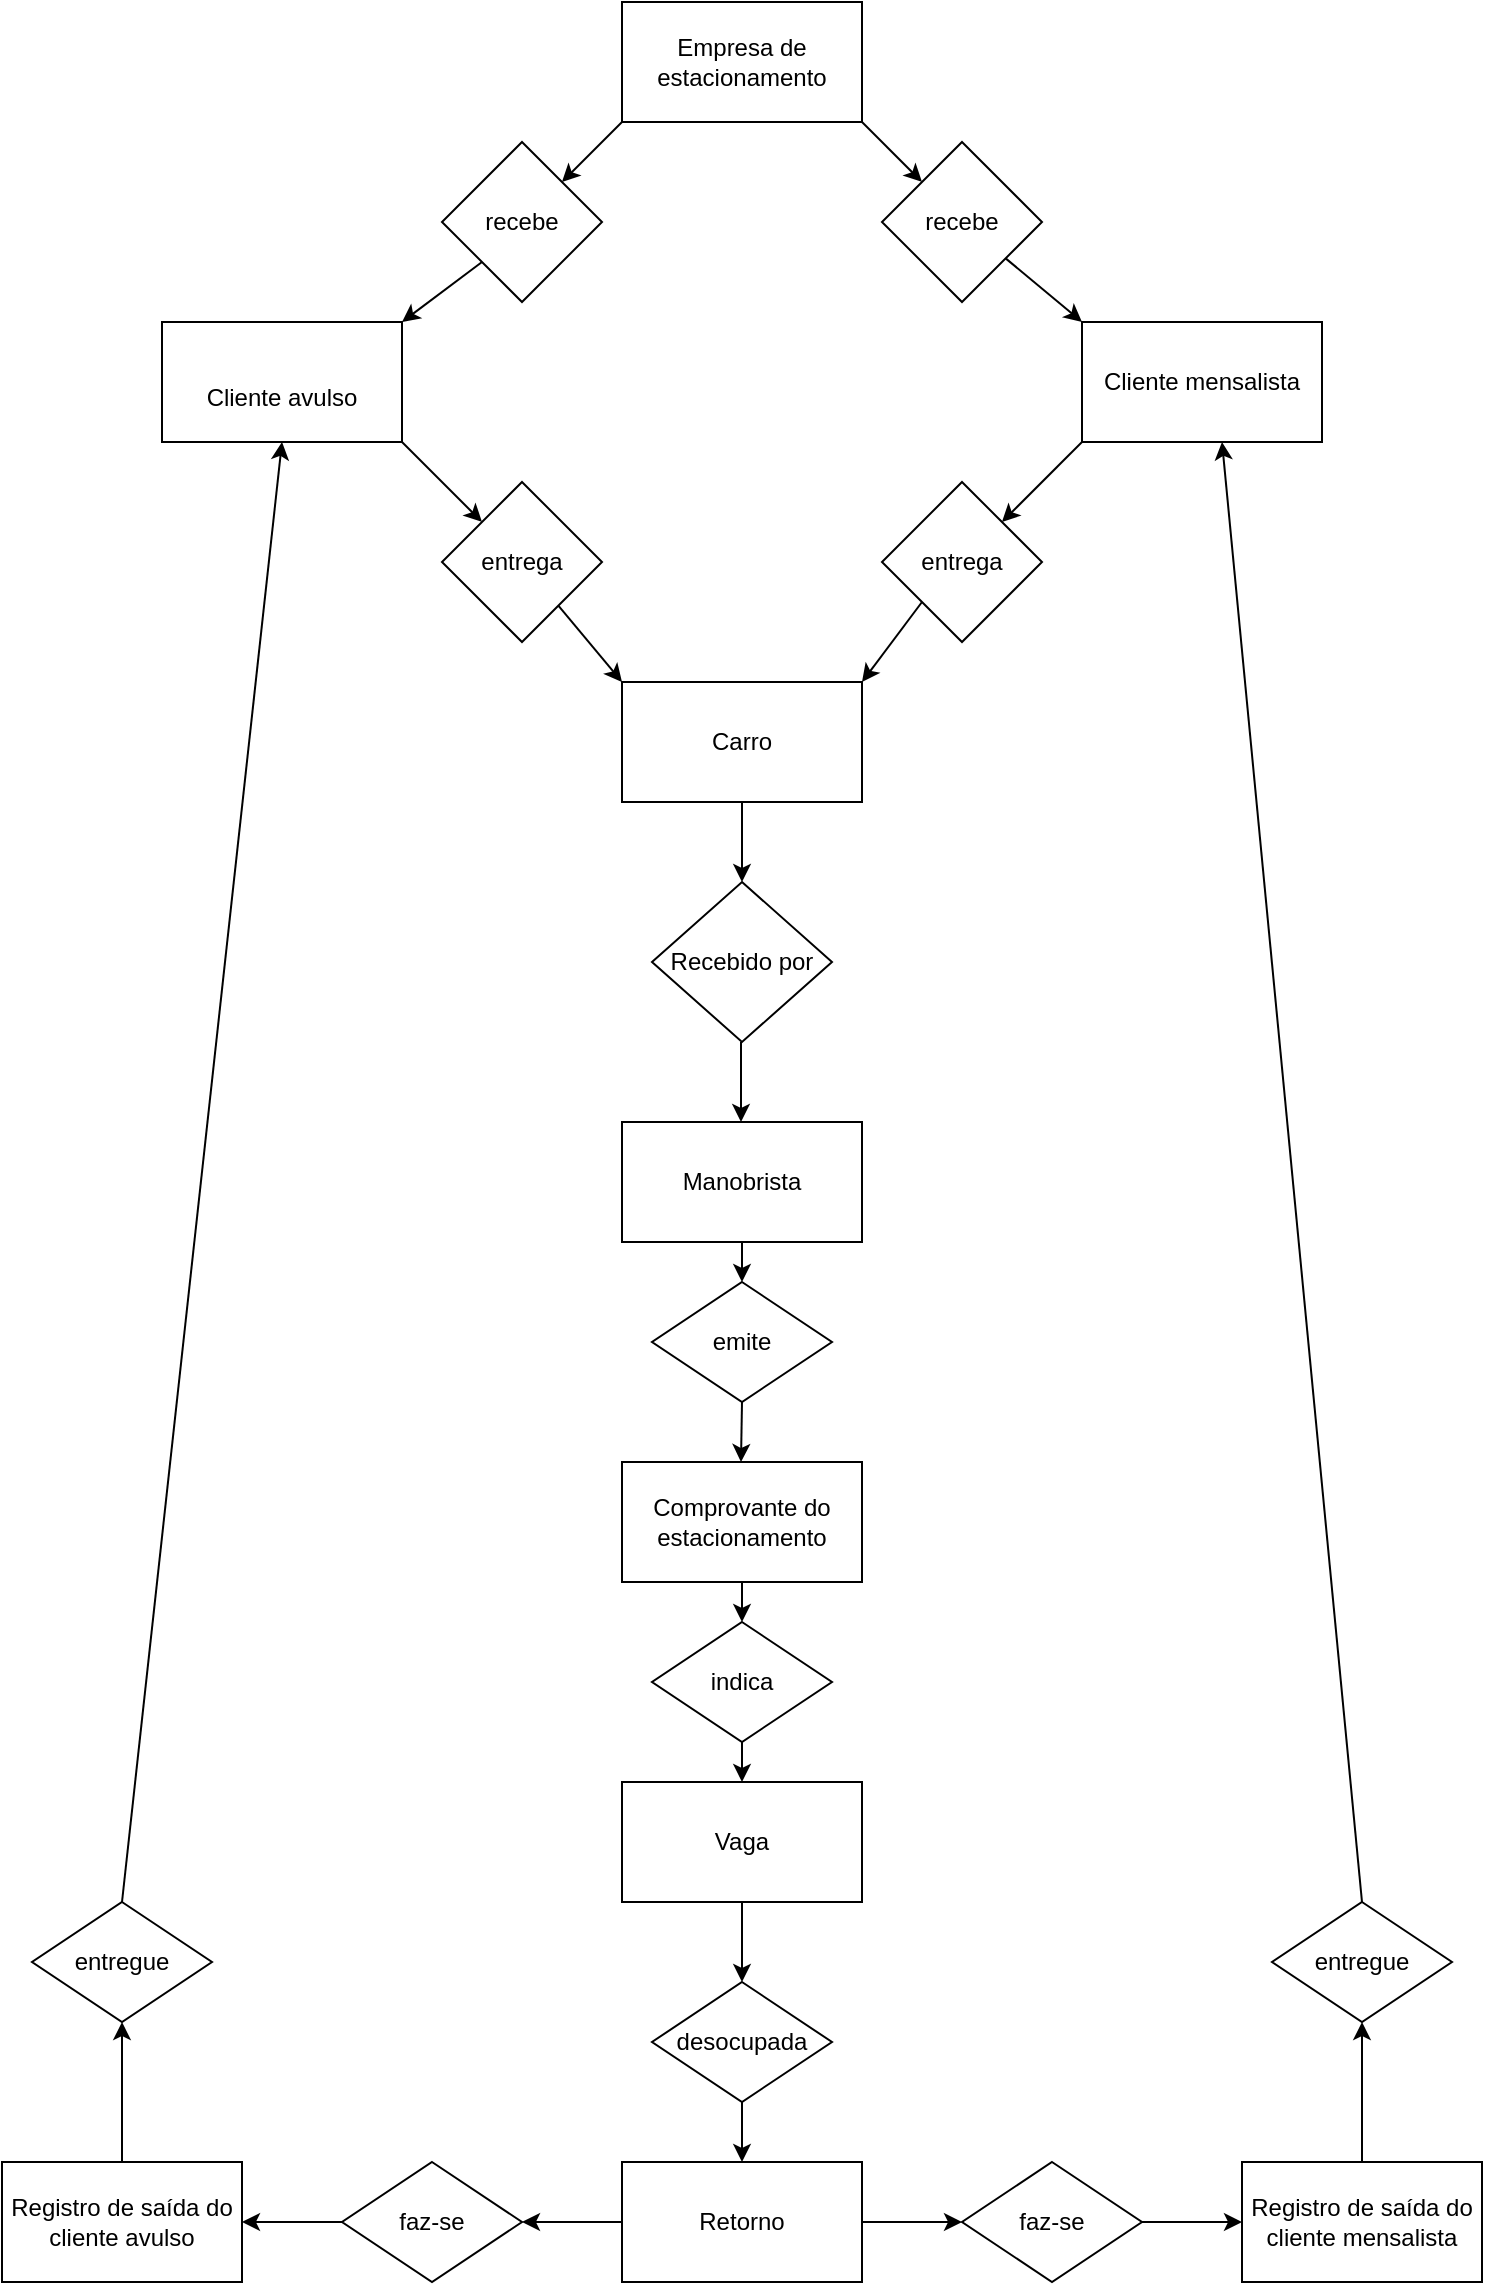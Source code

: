 <mxfile version="13.7.4" type="device"><diagram id="R2lEEEUBdFMjLlhIrx00" name="Page-1"><mxGraphModel dx="868" dy="434" grid="1" gridSize="10" guides="1" tooltips="1" connect="1" arrows="1" fold="1" page="1" pageScale="1" pageWidth="850" pageHeight="1100" math="0" shadow="0" extFonts="Permanent Marker^https://fonts.googleapis.com/css?family=Permanent+Marker"><root><mxCell id="0"/><mxCell id="1" parent="0"/><mxCell id="27BajC4CDgm3y4OisFZU-37" value="" style="edgeStyle=none;rounded=0;orthogonalLoop=1;jettySize=auto;html=1;" edge="1" parent="1" source="27BajC4CDgm3y4OisFZU-1" target="27BajC4CDgm3y4OisFZU-33"><mxGeometry relative="1" as="geometry"/></mxCell><mxCell id="27BajC4CDgm3y4OisFZU-1" value="Carro" style="rounded=0;whiteSpace=wrap;html=1;" vertex="1" parent="1"><mxGeometry x="340" y="340" width="120" height="60" as="geometry"/></mxCell><mxCell id="27BajC4CDgm3y4OisFZU-2" value="&lt;br&gt;Cliente avulso" style="rounded=0;whiteSpace=wrap;html=1;" vertex="1" parent="1"><mxGeometry x="110" y="160" width="120" height="60" as="geometry"/></mxCell><mxCell id="27BajC4CDgm3y4OisFZU-4" value="Cliente mensalista" style="rounded=0;whiteSpace=wrap;html=1;" vertex="1" parent="1"><mxGeometry x="570" y="160" width="120" height="60" as="geometry"/></mxCell><mxCell id="27BajC4CDgm3y4OisFZU-5" value="Manobrista" style="rounded=0;whiteSpace=wrap;html=1;" vertex="1" parent="1"><mxGeometry x="340" y="560" width="120" height="60" as="geometry"/></mxCell><mxCell id="27BajC4CDgm3y4OisFZU-66" style="edgeStyle=none;rounded=0;orthogonalLoop=1;jettySize=auto;html=1;exitX=0;exitY=1;exitDx=0;exitDy=0;" edge="1" parent="1" source="27BajC4CDgm3y4OisFZU-6" target="27BajC4CDgm3y4OisFZU-12"><mxGeometry relative="1" as="geometry"/></mxCell><mxCell id="27BajC4CDgm3y4OisFZU-6" value="Empresa de estacionamento" style="whiteSpace=wrap;html=1;" vertex="1" parent="1"><mxGeometry x="340" width="120" height="60" as="geometry"/></mxCell><mxCell id="27BajC4CDgm3y4OisFZU-46" value="" style="edgeStyle=none;rounded=0;orthogonalLoop=1;jettySize=auto;html=1;" edge="1" parent="1" source="27BajC4CDgm3y4OisFZU-7" target="27BajC4CDgm3y4OisFZU-45"><mxGeometry relative="1" as="geometry"/></mxCell><mxCell id="27BajC4CDgm3y4OisFZU-7" value="Comprovante do estacionamento" style="whiteSpace=wrap;html=1;" vertex="1" parent="1"><mxGeometry x="340" y="730" width="120" height="60" as="geometry"/></mxCell><mxCell id="27BajC4CDgm3y4OisFZU-50" value="" style="edgeStyle=none;rounded=0;orthogonalLoop=1;jettySize=auto;html=1;entryX=0.5;entryY=0;entryDx=0;entryDy=0;" edge="1" parent="1" source="27BajC4CDgm3y4OisFZU-8" target="27BajC4CDgm3y4OisFZU-51"><mxGeometry relative="1" as="geometry"><mxPoint x="400" y="970" as="targetPoint"/></mxGeometry></mxCell><mxCell id="27BajC4CDgm3y4OisFZU-8" value="Vaga" style="whiteSpace=wrap;html=1;" vertex="1" parent="1"><mxGeometry x="340" y="890" width="120" height="60" as="geometry"/></mxCell><mxCell id="27BajC4CDgm3y4OisFZU-56" value="" style="edgeStyle=none;rounded=0;orthogonalLoop=1;jettySize=auto;html=1;" edge="1" parent="1" source="27BajC4CDgm3y4OisFZU-9" target="27BajC4CDgm3y4OisFZU-54"><mxGeometry relative="1" as="geometry"/></mxCell><mxCell id="27BajC4CDgm3y4OisFZU-58" value="" style="edgeStyle=none;rounded=0;orthogonalLoop=1;jettySize=auto;html=1;" edge="1" parent="1" source="27BajC4CDgm3y4OisFZU-9" target="27BajC4CDgm3y4OisFZU-55"><mxGeometry relative="1" as="geometry"/></mxCell><mxCell id="27BajC4CDgm3y4OisFZU-9" value="Retorno" style="whiteSpace=wrap;html=1;" vertex="1" parent="1"><mxGeometry x="340" y="1080" width="120" height="60" as="geometry"/></mxCell><mxCell id="27BajC4CDgm3y4OisFZU-61" style="edgeStyle=none;rounded=0;orthogonalLoop=1;jettySize=auto;html=1;entryX=0.5;entryY=1;entryDx=0;entryDy=0;" edge="1" parent="1" source="27BajC4CDgm3y4OisFZU-10" target="27BajC4CDgm3y4OisFZU-60"><mxGeometry relative="1" as="geometry"/></mxCell><mxCell id="27BajC4CDgm3y4OisFZU-10" value="Registro de saída do cliente avulso" style="whiteSpace=wrap;html=1;" vertex="1" parent="1"><mxGeometry x="30" y="1080" width="120" height="60" as="geometry"/></mxCell><mxCell id="27BajC4CDgm3y4OisFZU-64" value="" style="edgeStyle=none;rounded=0;orthogonalLoop=1;jettySize=auto;html=1;" edge="1" parent="1" source="27BajC4CDgm3y4OisFZU-11" target="27BajC4CDgm3y4OisFZU-63"><mxGeometry relative="1" as="geometry"/></mxCell><mxCell id="27BajC4CDgm3y4OisFZU-11" value="Registro de saída do cliente mensalista" style="whiteSpace=wrap;html=1;" vertex="1" parent="1"><mxGeometry x="650" y="1080" width="120" height="60" as="geometry"/></mxCell><mxCell id="27BajC4CDgm3y4OisFZU-12" value="recebe" style="rhombus;whiteSpace=wrap;html=1;" vertex="1" parent="1"><mxGeometry x="250" y="70" width="80" height="80" as="geometry"/></mxCell><mxCell id="27BajC4CDgm3y4OisFZU-13" value="recebe" style="rhombus;whiteSpace=wrap;html=1;" vertex="1" parent="1"><mxGeometry x="470" y="70" width="80" height="80" as="geometry"/></mxCell><mxCell id="27BajC4CDgm3y4OisFZU-14" value="entrega" style="rhombus;whiteSpace=wrap;html=1;" vertex="1" parent="1"><mxGeometry x="250" y="240" width="80" height="80" as="geometry"/></mxCell><mxCell id="27BajC4CDgm3y4OisFZU-19" value="entrega" style="rhombus;whiteSpace=wrap;html=1;" vertex="1" parent="1"><mxGeometry x="470" y="240" width="80" height="80" as="geometry"/></mxCell><mxCell id="27BajC4CDgm3y4OisFZU-33" value="Recebido por" style="rhombus;whiteSpace=wrap;html=1;" vertex="1" parent="1"><mxGeometry x="355" y="440" width="90" height="80" as="geometry"/></mxCell><mxCell id="27BajC4CDgm3y4OisFZU-38" value="" style="edgeStyle=none;rounded=0;orthogonalLoop=1;jettySize=auto;html=1;" edge="1" parent="1"><mxGeometry relative="1" as="geometry"><mxPoint x="399.5" y="520" as="sourcePoint"/><mxPoint x="399.5" y="560" as="targetPoint"/></mxGeometry></mxCell><mxCell id="27BajC4CDgm3y4OisFZU-39" value="" style="edgeStyle=none;rounded=0;orthogonalLoop=1;jettySize=auto;html=1;exitX=0.5;exitY=1;exitDx=0;exitDy=0;entryX=0.5;entryY=0;entryDx=0;entryDy=0;" edge="1" parent="1" source="27BajC4CDgm3y4OisFZU-5" target="27BajC4CDgm3y4OisFZU-40"><mxGeometry relative="1" as="geometry"><mxPoint x="400" y="630" as="sourcePoint"/><mxPoint x="400" y="630" as="targetPoint"/></mxGeometry></mxCell><mxCell id="27BajC4CDgm3y4OisFZU-40" value="emite" style="rhombus;whiteSpace=wrap;html=1;" vertex="1" parent="1"><mxGeometry x="355" y="640" width="90" height="60" as="geometry"/></mxCell><mxCell id="27BajC4CDgm3y4OisFZU-43" value="" style="edgeStyle=none;rounded=0;orthogonalLoop=1;jettySize=auto;html=1;exitX=0.5;exitY=1;exitDx=0;exitDy=0;entryX=0.5;entryY=0;entryDx=0;entryDy=0;" edge="1" parent="1" source="27BajC4CDgm3y4OisFZU-40"><mxGeometry relative="1" as="geometry"><mxPoint x="399.5" y="710" as="sourcePoint"/><mxPoint x="399.5" y="730" as="targetPoint"/></mxGeometry></mxCell><mxCell id="27BajC4CDgm3y4OisFZU-49" value="" style="edgeStyle=none;rounded=0;orthogonalLoop=1;jettySize=auto;html=1;entryX=0.5;entryY=0;entryDx=0;entryDy=0;" edge="1" parent="1" source="27BajC4CDgm3y4OisFZU-45" target="27BajC4CDgm3y4OisFZU-8"><mxGeometry relative="1" as="geometry"/></mxCell><mxCell id="27BajC4CDgm3y4OisFZU-45" value="indica" style="rhombus;whiteSpace=wrap;html=1;" vertex="1" parent="1"><mxGeometry x="355" y="810" width="90" height="60" as="geometry"/></mxCell><mxCell id="27BajC4CDgm3y4OisFZU-53" value="" style="edgeStyle=none;rounded=0;orthogonalLoop=1;jettySize=auto;html=1;" edge="1" parent="1" source="27BajC4CDgm3y4OisFZU-51" target="27BajC4CDgm3y4OisFZU-9"><mxGeometry relative="1" as="geometry"/></mxCell><mxCell id="27BajC4CDgm3y4OisFZU-51" value="desocupada" style="rhombus;whiteSpace=wrap;html=1;" vertex="1" parent="1"><mxGeometry x="355" y="990" width="90" height="60" as="geometry"/></mxCell><mxCell id="27BajC4CDgm3y4OisFZU-57" value="" style="edgeStyle=none;rounded=0;orthogonalLoop=1;jettySize=auto;html=1;" edge="1" parent="1" source="27BajC4CDgm3y4OisFZU-54" target="27BajC4CDgm3y4OisFZU-10"><mxGeometry relative="1" as="geometry"/></mxCell><mxCell id="27BajC4CDgm3y4OisFZU-54" value="faz-se" style="rhombus;whiteSpace=wrap;html=1;" vertex="1" parent="1"><mxGeometry x="200" y="1080" width="90" height="60" as="geometry"/></mxCell><mxCell id="27BajC4CDgm3y4OisFZU-59" value="" style="edgeStyle=none;rounded=0;orthogonalLoop=1;jettySize=auto;html=1;" edge="1" parent="1" source="27BajC4CDgm3y4OisFZU-55" target="27BajC4CDgm3y4OisFZU-11"><mxGeometry relative="1" as="geometry"/></mxCell><mxCell id="27BajC4CDgm3y4OisFZU-55" value="faz-se" style="rhombus;whiteSpace=wrap;html=1;" vertex="1" parent="1"><mxGeometry x="510" y="1080" width="90" height="60" as="geometry"/></mxCell><mxCell id="27BajC4CDgm3y4OisFZU-62" style="edgeStyle=none;rounded=0;orthogonalLoop=1;jettySize=auto;html=1;entryX=0.5;entryY=1;entryDx=0;entryDy=0;exitX=0.5;exitY=0;exitDx=0;exitDy=0;" edge="1" parent="1" source="27BajC4CDgm3y4OisFZU-60" target="27BajC4CDgm3y4OisFZU-2"><mxGeometry relative="1" as="geometry"><mxPoint x="93" y="952" as="sourcePoint"/></mxGeometry></mxCell><mxCell id="27BajC4CDgm3y4OisFZU-60" value="entregue" style="rhombus;whiteSpace=wrap;html=1;" vertex="1" parent="1"><mxGeometry x="45" y="950" width="90" height="60" as="geometry"/></mxCell><mxCell id="27BajC4CDgm3y4OisFZU-63" value="entregue" style="rhombus;whiteSpace=wrap;html=1;" vertex="1" parent="1"><mxGeometry x="665" y="950" width="90" height="60" as="geometry"/></mxCell><mxCell id="27BajC4CDgm3y4OisFZU-65" style="edgeStyle=none;rounded=0;orthogonalLoop=1;jettySize=auto;html=1;entryX=0.5;entryY=1;entryDx=0;entryDy=0;exitX=0.5;exitY=0;exitDx=0;exitDy=0;" edge="1" parent="1" source="27BajC4CDgm3y4OisFZU-63"><mxGeometry relative="1" as="geometry"><mxPoint x="560" y="1012" as="sourcePoint"/><mxPoint x="640" y="220" as="targetPoint"/></mxGeometry></mxCell><mxCell id="27BajC4CDgm3y4OisFZU-68" style="edgeStyle=none;rounded=0;orthogonalLoop=1;jettySize=auto;html=1;exitX=1;exitY=1;exitDx=0;exitDy=0;entryX=0;entryY=0;entryDx=0;entryDy=0;" edge="1" parent="1" source="27BajC4CDgm3y4OisFZU-6" target="27BajC4CDgm3y4OisFZU-13"><mxGeometry relative="1" as="geometry"><mxPoint x="480" y="70" as="sourcePoint"/><mxPoint x="450" y="100" as="targetPoint"/></mxGeometry></mxCell><mxCell id="27BajC4CDgm3y4OisFZU-70" style="edgeStyle=none;rounded=0;orthogonalLoop=1;jettySize=auto;html=1;exitX=0;exitY=1;exitDx=0;exitDy=0;entryX=1;entryY=0;entryDx=0;entryDy=0;" edge="1" parent="1" source="27BajC4CDgm3y4OisFZU-12" target="27BajC4CDgm3y4OisFZU-2"><mxGeometry relative="1" as="geometry"><mxPoint x="250" y="140" as="sourcePoint"/><mxPoint x="220" y="170" as="targetPoint"/></mxGeometry></mxCell><mxCell id="27BajC4CDgm3y4OisFZU-71" style="edgeStyle=none;rounded=0;orthogonalLoop=1;jettySize=auto;html=1;entryX=0;entryY=0;entryDx=0;entryDy=0;" edge="1" parent="1" source="27BajC4CDgm3y4OisFZU-13" target="27BajC4CDgm3y4OisFZU-4"><mxGeometry relative="1" as="geometry"><mxPoint x="550" y="140" as="sourcePoint"/><mxPoint x="580" y="170" as="targetPoint"/></mxGeometry></mxCell><mxCell id="27BajC4CDgm3y4OisFZU-72" style="edgeStyle=none;rounded=0;orthogonalLoop=1;jettySize=auto;html=1;entryX=0;entryY=0;entryDx=0;entryDy=0;exitX=1;exitY=1;exitDx=0;exitDy=0;" edge="1" parent="1" source="27BajC4CDgm3y4OisFZU-2" target="27BajC4CDgm3y4OisFZU-14"><mxGeometry relative="1" as="geometry"><mxPoint x="250" y="250" as="sourcePoint"/><mxPoint x="288.182" y="281.818" as="targetPoint"/></mxGeometry></mxCell><mxCell id="27BajC4CDgm3y4OisFZU-73" style="edgeStyle=none;rounded=0;orthogonalLoop=1;jettySize=auto;html=1;exitX=0;exitY=1;exitDx=0;exitDy=0;entryX=1;entryY=0;entryDx=0;entryDy=0;" edge="1" parent="1" source="27BajC4CDgm3y4OisFZU-4" target="27BajC4CDgm3y4OisFZU-19"><mxGeometry relative="1" as="geometry"><mxPoint x="550" y="240" as="sourcePoint"/><mxPoint x="510" y="270" as="targetPoint"/></mxGeometry></mxCell><mxCell id="27BajC4CDgm3y4OisFZU-74" style="edgeStyle=none;rounded=0;orthogonalLoop=1;jettySize=auto;html=1;exitX=0;exitY=1;exitDx=0;exitDy=0;" edge="1" parent="1" source="27BajC4CDgm3y4OisFZU-19"><mxGeometry relative="1" as="geometry"><mxPoint x="480" y="320" as="sourcePoint"/><mxPoint x="460" y="340" as="targetPoint"/></mxGeometry></mxCell><mxCell id="27BajC4CDgm3y4OisFZU-75" style="edgeStyle=none;rounded=0;orthogonalLoop=1;jettySize=auto;html=1;entryX=0;entryY=0;entryDx=0;entryDy=0;" edge="1" parent="1" source="27BajC4CDgm3y4OisFZU-14" target="27BajC4CDgm3y4OisFZU-1"><mxGeometry relative="1" as="geometry"><mxPoint x="330" y="320" as="sourcePoint"/><mxPoint x="370" y="360" as="targetPoint"/></mxGeometry></mxCell></root></mxGraphModel></diagram></mxfile>